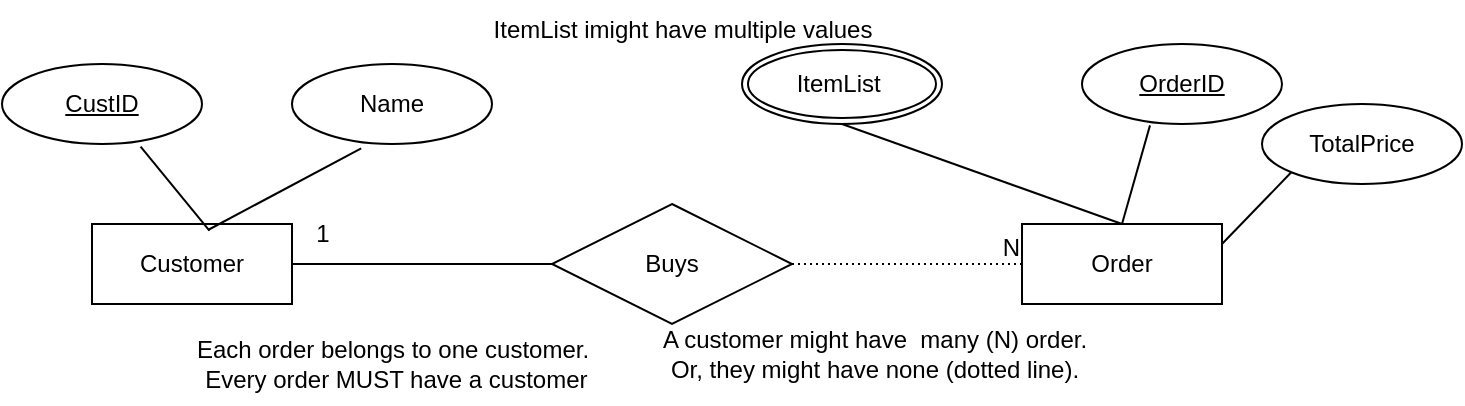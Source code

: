<mxfile version="21.5.0" type="github" pages="3">
  <diagram name="Page-1" id="DfDPtNIrz9cjAZ-rulav">
    <mxGraphModel dx="521" dy="581" grid="1" gridSize="10" guides="1" tooltips="1" connect="1" arrows="1" fold="1" page="1" pageScale="1" pageWidth="850" pageHeight="1100" math="0" shadow="0">
      <root>
        <mxCell id="0" />
        <mxCell id="1" parent="0" />
        <mxCell id="zjQrNYjpZXaSK-8Uwvzj-1" value="Customer" style="whiteSpace=wrap;html=1;align=center;" parent="1" vertex="1">
          <mxGeometry x="75" y="150" width="100" height="40" as="geometry" />
        </mxCell>
        <mxCell id="zjQrNYjpZXaSK-8Uwvzj-2" value="Order" style="whiteSpace=wrap;html=1;align=center;" parent="1" vertex="1">
          <mxGeometry x="540" y="150" width="100" height="40" as="geometry" />
        </mxCell>
        <mxCell id="zjQrNYjpZXaSK-8Uwvzj-6" value="Buys" style="shape=rhombus;perimeter=rhombusPerimeter;whiteSpace=wrap;html=1;align=center;" parent="1" vertex="1">
          <mxGeometry x="305" y="140" width="120" height="60" as="geometry" />
        </mxCell>
        <mxCell id="zjQrNYjpZXaSK-8Uwvzj-10" value="Name" style="ellipse;whiteSpace=wrap;html=1;align=center;" parent="1" vertex="1">
          <mxGeometry x="175" y="70" width="100" height="40" as="geometry" />
        </mxCell>
        <mxCell id="zjQrNYjpZXaSK-8Uwvzj-13" value="" style="endArrow=none;html=1;rounded=0;exitX=0.58;exitY=0.075;exitDx=0;exitDy=0;exitPerimeter=0;entryX=0.346;entryY=1.055;entryDx=0;entryDy=0;entryPerimeter=0;" parent="1" source="zjQrNYjpZXaSK-8Uwvzj-1" target="zjQrNYjpZXaSK-8Uwvzj-10" edge="1">
          <mxGeometry relative="1" as="geometry">
            <mxPoint x="310" y="280" as="sourcePoint" />
            <mxPoint x="470" y="280" as="targetPoint" />
          </mxGeometry>
        </mxCell>
        <mxCell id="RYMFUKdeX9WCHEnV1jmH-1" value="CustID" style="ellipse;whiteSpace=wrap;html=1;align=center;fontStyle=4;" parent="1" vertex="1">
          <mxGeometry x="30" y="70" width="100" height="40" as="geometry" />
        </mxCell>
        <mxCell id="RYMFUKdeX9WCHEnV1jmH-2" value="" style="endArrow=none;html=1;rounded=0;exitX=0.693;exitY=1.033;exitDx=0;exitDy=0;exitPerimeter=0;entryX=0.587;entryY=0.083;entryDx=0;entryDy=0;entryPerimeter=0;" parent="1" source="RYMFUKdeX9WCHEnV1jmH-1" target="zjQrNYjpZXaSK-8Uwvzj-1" edge="1">
          <mxGeometry relative="1" as="geometry">
            <mxPoint x="300" y="230" as="sourcePoint" />
            <mxPoint x="460" y="230" as="targetPoint" />
          </mxGeometry>
        </mxCell>
        <mxCell id="RYMFUKdeX9WCHEnV1jmH-5" value="OrderID" style="ellipse;whiteSpace=wrap;html=1;align=center;fontStyle=4;" parent="1" vertex="1">
          <mxGeometry x="570" y="60" width="100" height="40" as="geometry" />
        </mxCell>
        <mxCell id="RYMFUKdeX9WCHEnV1jmH-6" value="" style="endArrow=none;html=1;rounded=0;exitX=0.5;exitY=0;exitDx=0;exitDy=0;entryX=0.34;entryY=1.017;entryDx=0;entryDy=0;entryPerimeter=0;" parent="1" source="zjQrNYjpZXaSK-8Uwvzj-2" target="RYMFUKdeX9WCHEnV1jmH-5" edge="1">
          <mxGeometry relative="1" as="geometry">
            <mxPoint x="228" y="163" as="sourcePoint" />
            <mxPoint x="250" y="122" as="targetPoint" />
          </mxGeometry>
        </mxCell>
        <mxCell id="RYMFUKdeX9WCHEnV1jmH-7" value="TotalPrice" style="ellipse;whiteSpace=wrap;html=1;align=center;" parent="1" vertex="1">
          <mxGeometry x="660" y="90" width="100" height="40" as="geometry" />
        </mxCell>
        <mxCell id="RYMFUKdeX9WCHEnV1jmH-8" value="" style="endArrow=none;html=1;rounded=0;exitX=1;exitY=0.25;exitDx=0;exitDy=0;entryX=0;entryY=1;entryDx=0;entryDy=0;" parent="1" source="zjQrNYjpZXaSK-8Uwvzj-2" target="RYMFUKdeX9WCHEnV1jmH-7" edge="1">
          <mxGeometry relative="1" as="geometry">
            <mxPoint x="550" y="160" as="sourcePoint" />
            <mxPoint x="574" y="111" as="targetPoint" />
          </mxGeometry>
        </mxCell>
        <mxCell id="p5feGgOBXlxvItu2hYKn-1" value="ItemList&amp;nbsp;" style="ellipse;shape=doubleEllipse;margin=3;whiteSpace=wrap;html=1;align=center;" parent="1" vertex="1">
          <mxGeometry x="400" y="60" width="100" height="40" as="geometry" />
        </mxCell>
        <mxCell id="p5feGgOBXlxvItu2hYKn-2" value="" style="endArrow=none;html=1;rounded=0;exitX=0.5;exitY=1;exitDx=0;exitDy=0;entryX=0.5;entryY=0;entryDx=0;entryDy=0;" parent="1" source="p5feGgOBXlxvItu2hYKn-1" target="zjQrNYjpZXaSK-8Uwvzj-2" edge="1">
          <mxGeometry relative="1" as="geometry">
            <mxPoint x="340" y="250" as="sourcePoint" />
            <mxPoint x="500" y="250" as="targetPoint" />
          </mxGeometry>
        </mxCell>
        <mxCell id="p5feGgOBXlxvItu2hYKn-6" value="ItemList imight have multiple values" style="text;html=1;align=center;verticalAlign=middle;resizable=0;points=[];autosize=1;strokeColor=none;fillColor=none;" parent="1" vertex="1">
          <mxGeometry x="265" y="38" width="210" height="30" as="geometry" />
        </mxCell>
        <mxCell id="p5feGgOBXlxvItu2hYKn-7" value="Each order belongs to one customer.&lt;br&gt;&amp;nbsp;Every order MUST have a customer" style="text;html=1;align=center;verticalAlign=middle;resizable=0;points=[];autosize=1;strokeColor=none;fillColor=none;" parent="1" vertex="1">
          <mxGeometry x="115" y="200" width="220" height="40" as="geometry" />
        </mxCell>
        <mxCell id="p5feGgOBXlxvItu2hYKn-8" value="" style="endArrow=none;html=1;rounded=0;exitX=1;exitY=0.5;exitDx=0;exitDy=0;entryX=0;entryY=0.5;entryDx=0;entryDy=0;" parent="1" source="zjQrNYjpZXaSK-8Uwvzj-1" target="zjQrNYjpZXaSK-8Uwvzj-6" edge="1">
          <mxGeometry relative="1" as="geometry">
            <mxPoint x="340" y="250" as="sourcePoint" />
            <mxPoint x="500" y="250" as="targetPoint" />
          </mxGeometry>
        </mxCell>
        <mxCell id="p5feGgOBXlxvItu2hYKn-9" value="1" style="text;html=1;align=center;verticalAlign=middle;resizable=0;points=[];autosize=1;strokeColor=none;fillColor=none;" parent="1" vertex="1">
          <mxGeometry x="175" y="140" width="30" height="30" as="geometry" />
        </mxCell>
        <mxCell id="p5feGgOBXlxvItu2hYKn-10" value="" style="endArrow=none;html=1;rounded=0;dashed=1;dashPattern=1 2;exitX=1;exitY=0.5;exitDx=0;exitDy=0;entryX=0;entryY=0.5;entryDx=0;entryDy=0;" parent="1" source="zjQrNYjpZXaSK-8Uwvzj-6" target="zjQrNYjpZXaSK-8Uwvzj-2" edge="1">
          <mxGeometry relative="1" as="geometry">
            <mxPoint x="340" y="250" as="sourcePoint" />
            <mxPoint x="500" y="250" as="targetPoint" />
          </mxGeometry>
        </mxCell>
        <mxCell id="p5feGgOBXlxvItu2hYKn-11" value="N" style="resizable=0;html=1;whiteSpace=wrap;align=right;verticalAlign=bottom;" parent="p5feGgOBXlxvItu2hYKn-10" connectable="0" vertex="1">
          <mxGeometry x="1" relative="1" as="geometry" />
        </mxCell>
        <mxCell id="p5feGgOBXlxvItu2hYKn-13" value="A customer might have&amp;nbsp; many (N) order.&lt;br&gt;Or, they might have none (dotted line)." style="text;html=1;align=center;verticalAlign=middle;resizable=0;points=[];autosize=1;strokeColor=none;fillColor=none;" parent="1" vertex="1">
          <mxGeometry x="346" y="195" width="240" height="40" as="geometry" />
        </mxCell>
      </root>
    </mxGraphModel>
  </diagram>
  <diagram id="J3aphZZWNtgsIai87BWT" name="Page-2">
    <mxGraphModel dx="1290" dy="591" grid="1" gridSize="10" guides="1" tooltips="1" connect="1" arrows="1" fold="1" page="1" pageScale="1" pageWidth="850" pageHeight="1100" math="0" shadow="0">
      <root>
        <mxCell id="0" />
        <mxCell id="1" parent="0" />
        <mxCell id="3gM_kKH9YofZiavRZTrO-1" value="Customer" style="swimlane;fontStyle=0;childLayout=stackLayout;horizontal=1;startSize=26;horizontalStack=0;resizeParent=1;resizeParentMax=0;resizeLast=0;collapsible=1;marginBottom=0;align=center;fontSize=14;" parent="1" vertex="1">
          <mxGeometry x="160" y="200" width="160" height="86" as="geometry" />
        </mxCell>
        <mxCell id="3gM_kKH9YofZiavRZTrO-2" value="Name" style="text;strokeColor=none;fillColor=none;spacingLeft=4;spacingRight=4;overflow=hidden;rotatable=0;points=[[0,0.5],[1,0.5]];portConstraint=eastwest;fontSize=12;whiteSpace=wrap;html=1;" parent="3gM_kKH9YofZiavRZTrO-1" vertex="1">
          <mxGeometry y="26" width="160" height="30" as="geometry" />
        </mxCell>
        <mxCell id="D4FC-uOnrB8UwnXb8iQm-2" value="" style="edgeStyle=entityRelationEdgeStyle;fontSize=12;html=1;endArrow=ERzeroToMany;startArrow=ERmandOne;rounded=0;entryX=0;entryY=0.5;entryDx=0;entryDy=0;" parent="3gM_kKH9YofZiavRZTrO-1" target="3gM_kKH9YofZiavRZTrO-6" edge="1">
          <mxGeometry width="100" height="100" relative="1" as="geometry">
            <mxPoint x="160" y="50" as="sourcePoint" />
            <mxPoint x="260" y="-50" as="targetPoint" />
          </mxGeometry>
        </mxCell>
        <mxCell id="3gM_kKH9YofZiavRZTrO-10" value="Address" style="text;strokeColor=none;fillColor=none;spacingLeft=4;spacingRight=4;overflow=hidden;rotatable=0;points=[[0,0.5],[1,0.5]];portConstraint=eastwest;fontSize=12;whiteSpace=wrap;html=1;" parent="3gM_kKH9YofZiavRZTrO-1" vertex="1">
          <mxGeometry y="56" width="160" height="30" as="geometry" />
        </mxCell>
        <mxCell id="3gM_kKH9YofZiavRZTrO-5" value="Order" style="swimlane;fontStyle=0;childLayout=stackLayout;horizontal=1;startSize=26;horizontalStack=0;resizeParent=1;resizeParentMax=0;resizeLast=0;collapsible=1;marginBottom=0;align=center;fontSize=14;" parent="1" vertex="1">
          <mxGeometry x="590" y="200" width="160" height="116" as="geometry" />
        </mxCell>
        <mxCell id="3gM_kKH9YofZiavRZTrO-6" value="OrderID" style="text;strokeColor=none;fillColor=none;spacingLeft=4;spacingRight=4;overflow=hidden;rotatable=0;points=[[0,0.5],[1,0.5]];portConstraint=eastwest;fontSize=12;whiteSpace=wrap;html=1;" parent="3gM_kKH9YofZiavRZTrO-5" vertex="1">
          <mxGeometry y="26" width="160" height="30" as="geometry" />
        </mxCell>
        <mxCell id="3gM_kKH9YofZiavRZTrO-7" value="ItemList" style="text;strokeColor=none;fillColor=none;spacingLeft=4;spacingRight=4;overflow=hidden;rotatable=0;points=[[0,0.5],[1,0.5]];portConstraint=eastwest;fontSize=12;whiteSpace=wrap;html=1;" parent="3gM_kKH9YofZiavRZTrO-5" vertex="1">
          <mxGeometry y="56" width="160" height="30" as="geometry" />
        </mxCell>
        <mxCell id="D4FC-uOnrB8UwnXb8iQm-4" value="Total Price" style="text;strokeColor=none;fillColor=none;spacingLeft=4;spacingRight=4;overflow=hidden;rotatable=0;points=[[0,0.5],[1,0.5]];portConstraint=eastwest;fontSize=12;whiteSpace=wrap;html=1;" parent="3gM_kKH9YofZiavRZTrO-5" vertex="1">
          <mxGeometry y="86" width="160" height="30" as="geometry" />
        </mxCell>
        <mxCell id="D4FC-uOnrB8UwnXb8iQm-6" value="Each customer might (optionally) &lt;br&gt;make many orders." style="text;html=1;align=center;verticalAlign=middle;resizable=0;points=[];autosize=1;strokeColor=none;fillColor=none;" parent="1" vertex="1">
          <mxGeometry x="400" y="180" width="200" height="40" as="geometry" />
        </mxCell>
        <mxCell id="D4FC-uOnrB8UwnXb8iQm-7" value="Each order MUST belong to &lt;br&gt;exactly one customer." style="text;html=1;align=center;verticalAlign=middle;resizable=0;points=[];autosize=1;strokeColor=none;fillColor=none;" parent="1" vertex="1">
          <mxGeometry x="320" y="260" width="170" height="40" as="geometry" />
        </mxCell>
      </root>
    </mxGraphModel>
  </diagram>
  <diagram id="InPAtgzv09uDWgFcWInX" name="Page-3">
    <mxGraphModel dx="1050" dy="591" grid="1" gridSize="10" guides="1" tooltips="1" connect="1" arrows="1" fold="1" page="1" pageScale="1" pageWidth="850" pageHeight="1100" math="0" shadow="0">
      <root>
        <mxCell id="0" />
        <mxCell id="1" parent="0" />
        <mxCell id="1DKV7ViYOVvkvHnKBsZd-3" value="Customer" style="whiteSpace=wrap;html=1;align=center;fontSize=16;labelBackgroundColor=none;fillColor=#FAE5C7;strokeColor=#0F8B8D;fontColor=#143642;" vertex="1" parent="1">
          <mxGeometry x="180" y="200" width="100" height="40" as="geometry" />
        </mxCell>
        <mxCell id="1DKV7ViYOVvkvHnKBsZd-4" value="CustomerID" style="ellipse;whiteSpace=wrap;html=1;align=center;fontStyle=4;fontSize=16;labelBackgroundColor=none;fillColor=#FAE5C7;strokeColor=#0F8B8D;fontColor=#143642;" vertex="1" parent="1">
          <mxGeometry x="60" y="140" width="100" height="40" as="geometry" />
        </mxCell>
        <mxCell id="1DKV7ViYOVvkvHnKBsZd-5" value="Name" style="ellipse;whiteSpace=wrap;html=1;align=center;fontSize=16;labelBackgroundColor=none;fillColor=#FAE5C7;strokeColor=#0F8B8D;fontColor=#143642;" vertex="1" parent="1">
          <mxGeometry x="200" y="140" width="100" height="40" as="geometry" />
        </mxCell>
        <mxCell id="1DKV7ViYOVvkvHnKBsZd-6" value="Email" style="ellipse;whiteSpace=wrap;html=1;align=center;fontSize=16;labelBackgroundColor=none;fillColor=#FAE5C7;strokeColor=#0F8B8D;fontColor=#143642;" vertex="1" parent="1">
          <mxGeometry x="50" y="210" width="100" height="40" as="geometry" />
        </mxCell>
        <mxCell id="1DKV7ViYOVvkvHnKBsZd-7" value="Phone" style="ellipse;whiteSpace=wrap;html=1;align=center;fontSize=16;labelBackgroundColor=none;fillColor=#FAE5C7;strokeColor=#0F8B8D;fontColor=#143642;" vertex="1" parent="1">
          <mxGeometry x="170" y="280" width="100" height="40" as="geometry" />
        </mxCell>
        <mxCell id="1DKV7ViYOVvkvHnKBsZd-8" value="" style="endArrow=none;html=1;rounded=0;fontSize=12;startSize=8;endSize=8;curved=1;exitX=0.5;exitY=1;exitDx=0;exitDy=0;entryX=0.586;entryY=0.035;entryDx=0;entryDy=0;entryPerimeter=0;labelBackgroundColor=none;strokeColor=#A8201A;fontColor=default;" edge="1" parent="1" source="1DKV7ViYOVvkvHnKBsZd-3" target="1DKV7ViYOVvkvHnKBsZd-7">
          <mxGeometry relative="1" as="geometry">
            <mxPoint x="190" y="300" as="sourcePoint" />
            <mxPoint x="350" y="300" as="targetPoint" />
          </mxGeometry>
        </mxCell>
        <mxCell id="1DKV7ViYOVvkvHnKBsZd-9" value="" style="endArrow=none;html=1;rounded=0;fontSize=12;startSize=8;endSize=8;curved=1;exitX=0;exitY=0.75;exitDx=0;exitDy=0;entryX=1;entryY=0.5;entryDx=0;entryDy=0;labelBackgroundColor=none;strokeColor=#A8201A;fontColor=default;" edge="1" parent="1" source="1DKV7ViYOVvkvHnKBsZd-3" target="1DKV7ViYOVvkvHnKBsZd-6">
          <mxGeometry relative="1" as="geometry">
            <mxPoint x="240" y="250" as="sourcePoint" />
            <mxPoint x="239" y="291" as="targetPoint" />
          </mxGeometry>
        </mxCell>
        <mxCell id="1DKV7ViYOVvkvHnKBsZd-10" value="" style="endArrow=none;html=1;rounded=0;fontSize=12;startSize=8;endSize=8;curved=1;exitX=0.63;exitY=1.035;exitDx=0;exitDy=0;entryX=0.59;entryY=-0.045;entryDx=0;entryDy=0;entryPerimeter=0;exitPerimeter=0;labelBackgroundColor=none;strokeColor=#A8201A;fontColor=default;" edge="1" parent="1" source="1DKV7ViYOVvkvHnKBsZd-4" target="1DKV7ViYOVvkvHnKBsZd-3">
          <mxGeometry relative="1" as="geometry">
            <mxPoint x="250" y="260" as="sourcePoint" />
            <mxPoint x="249" y="301" as="targetPoint" />
          </mxGeometry>
        </mxCell>
        <mxCell id="1DKV7ViYOVvkvHnKBsZd-11" value="" style="endArrow=none;html=1;rounded=0;fontSize=12;startSize=8;endSize=8;curved=1;exitX=0.622;exitY=1.015;exitDx=0;exitDy=0;entryX=0.622;entryY=0.015;entryDx=0;entryDy=0;entryPerimeter=0;exitPerimeter=0;labelBackgroundColor=none;strokeColor=#A8201A;fontColor=default;" edge="1" parent="1" source="1DKV7ViYOVvkvHnKBsZd-5" target="1DKV7ViYOVvkvHnKBsZd-3">
          <mxGeometry relative="1" as="geometry">
            <mxPoint x="260" y="270" as="sourcePoint" />
            <mxPoint x="259" y="311" as="targetPoint" />
          </mxGeometry>
        </mxCell>
        <mxCell id="1DKV7ViYOVvkvHnKBsZd-13" value="Places" style="shape=rhombus;perimeter=rhombusPerimeter;whiteSpace=wrap;html=1;align=center;fontSize=16;labelBackgroundColor=none;fillColor=#FAE5C7;strokeColor=#0F8B8D;fontColor=#143642;" vertex="1" parent="1">
          <mxGeometry x="380" y="190" width="120" height="60" as="geometry" />
        </mxCell>
        <mxCell id="1DKV7ViYOVvkvHnKBsZd-14" value="Order" style="whiteSpace=wrap;html=1;align=center;fontSize=16;labelBackgroundColor=none;fillColor=#FAE5C7;strokeColor=#0F8B8D;fontColor=#143642;" vertex="1" parent="1">
          <mxGeometry x="570" y="200" width="100" height="40" as="geometry" />
        </mxCell>
        <mxCell id="1DKV7ViYOVvkvHnKBsZd-15" value="OrderID" style="ellipse;whiteSpace=wrap;html=1;align=center;fontStyle=4;fontSize=16;labelBackgroundColor=none;fillColor=#FAE5C7;strokeColor=#0F8B8D;fontColor=#143642;" vertex="1" parent="1">
          <mxGeometry x="470" y="130" width="100" height="40" as="geometry" />
        </mxCell>
        <mxCell id="1DKV7ViYOVvkvHnKBsZd-16" value="OrderDate" style="ellipse;whiteSpace=wrap;html=1;align=center;fontSize=16;labelBackgroundColor=none;fillColor=#FAE5C7;strokeColor=#0F8B8D;fontColor=#143642;" vertex="1" parent="1">
          <mxGeometry x="610" y="130" width="100" height="40" as="geometry" />
        </mxCell>
        <mxCell id="1DKV7ViYOVvkvHnKBsZd-21" value="" style="endArrow=none;html=1;rounded=0;fontSize=12;startSize=8;endSize=8;curved=1;exitX=0.63;exitY=1.035;exitDx=0;exitDy=0;entryX=0.59;entryY=-0.045;entryDx=0;entryDy=0;entryPerimeter=0;exitPerimeter=0;labelBackgroundColor=none;strokeColor=#A8201A;fontColor=default;" edge="1" parent="1" source="1DKV7ViYOVvkvHnKBsZd-15" target="1DKV7ViYOVvkvHnKBsZd-14">
          <mxGeometry relative="1" as="geometry">
            <mxPoint x="660" y="250" as="sourcePoint" />
            <mxPoint x="659" y="291" as="targetPoint" />
          </mxGeometry>
        </mxCell>
        <mxCell id="1DKV7ViYOVvkvHnKBsZd-22" value="" style="endArrow=none;html=1;rounded=0;fontSize=12;startSize=8;endSize=8;curved=1;exitX=0.746;exitY=0.925;exitDx=0;exitDy=0;entryX=0.622;entryY=0.015;entryDx=0;entryDy=0;entryPerimeter=0;exitPerimeter=0;labelBackgroundColor=none;strokeColor=#A8201A;fontColor=default;" edge="1" parent="1" source="1DKV7ViYOVvkvHnKBsZd-16" target="1DKV7ViYOVvkvHnKBsZd-14">
          <mxGeometry relative="1" as="geometry">
            <mxPoint x="670" y="260" as="sourcePoint" />
            <mxPoint x="669" y="301" as="targetPoint" />
          </mxGeometry>
        </mxCell>
        <mxCell id="1DKV7ViYOVvkvHnKBsZd-32" value="Item" style="whiteSpace=wrap;html=1;align=center;fontSize=16;labelBackgroundColor=none;fillColor=#FAE5C7;strokeColor=#0F8B8D;fontColor=#143642;" vertex="1" parent="1">
          <mxGeometry x="580" y="450" width="100" height="40" as="geometry" />
        </mxCell>
        <mxCell id="1DKV7ViYOVvkvHnKBsZd-33" value="ItemID" style="ellipse;whiteSpace=wrap;html=1;align=center;fontStyle=4;fontSize=16;labelBackgroundColor=none;fillColor=#FAE5C7;strokeColor=#0F8B8D;fontColor=#143642;" vertex="1" parent="1">
          <mxGeometry x="470" y="380" width="100" height="40" as="geometry" />
        </mxCell>
        <mxCell id="1DKV7ViYOVvkvHnKBsZd-34" value="Name" style="ellipse;whiteSpace=wrap;html=1;align=center;fontSize=16;labelBackgroundColor=none;fillColor=#FAE5C7;strokeColor=#0F8B8D;fontColor=#143642;" vertex="1" parent="1">
          <mxGeometry x="380" y="500" width="100" height="40" as="geometry" />
        </mxCell>
        <mxCell id="1DKV7ViYOVvkvHnKBsZd-35" value="Price" style="ellipse;whiteSpace=wrap;html=1;align=center;fontSize=16;labelBackgroundColor=none;fillColor=#FAE5C7;strokeColor=#0F8B8D;fontColor=#143642;" vertex="1" parent="1">
          <mxGeometry x="460" y="450" width="100" height="40" as="geometry" />
        </mxCell>
        <mxCell id="1DKV7ViYOVvkvHnKBsZd-36" value="Description" style="ellipse;whiteSpace=wrap;html=1;align=center;fontSize=16;labelBackgroundColor=none;fillColor=#FAE5C7;strokeColor=#0F8B8D;fontColor=#143642;" vertex="1" parent="1">
          <mxGeometry x="680" y="390" width="100" height="40" as="geometry" />
        </mxCell>
        <mxCell id="1DKV7ViYOVvkvHnKBsZd-37" value="" style="endArrow=none;html=1;rounded=0;fontSize=12;startSize=8;endSize=8;curved=1;exitX=0.688;exitY=-0.1;exitDx=0;exitDy=0;entryX=0.348;entryY=1.01;entryDx=0;entryDy=0;entryPerimeter=0;exitPerimeter=0;labelBackgroundColor=none;strokeColor=#A8201A;fontColor=default;" edge="1" parent="1" source="1DKV7ViYOVvkvHnKBsZd-32" target="1DKV7ViYOVvkvHnKBsZd-36">
          <mxGeometry relative="1" as="geometry">
            <mxPoint x="600" y="540" as="sourcePoint" />
            <mxPoint x="760" y="540" as="targetPoint" />
          </mxGeometry>
        </mxCell>
        <mxCell id="1DKV7ViYOVvkvHnKBsZd-38" value="" style="endArrow=none;html=1;rounded=0;fontSize=12;startSize=8;endSize=8;curved=1;exitX=0;exitY=0.75;exitDx=0;exitDy=0;entryX=1;entryY=0.5;entryDx=0;entryDy=0;labelBackgroundColor=none;strokeColor=#A8201A;fontColor=default;" edge="1" parent="1" source="1DKV7ViYOVvkvHnKBsZd-32" target="1DKV7ViYOVvkvHnKBsZd-35">
          <mxGeometry relative="1" as="geometry">
            <mxPoint x="650" y="490" as="sourcePoint" />
            <mxPoint x="649" y="531" as="targetPoint" />
          </mxGeometry>
        </mxCell>
        <mxCell id="1DKV7ViYOVvkvHnKBsZd-39" value="" style="endArrow=none;html=1;rounded=0;fontSize=12;startSize=8;endSize=8;curved=1;exitX=0.63;exitY=1.035;exitDx=0;exitDy=0;entryX=0.59;entryY=-0.045;entryDx=0;entryDy=0;entryPerimeter=0;exitPerimeter=0;labelBackgroundColor=none;strokeColor=#A8201A;fontColor=default;" edge="1" parent="1" source="1DKV7ViYOVvkvHnKBsZd-33" target="1DKV7ViYOVvkvHnKBsZd-32">
          <mxGeometry relative="1" as="geometry">
            <mxPoint x="660" y="500" as="sourcePoint" />
            <mxPoint x="659" y="541" as="targetPoint" />
          </mxGeometry>
        </mxCell>
        <mxCell id="1DKV7ViYOVvkvHnKBsZd-40" value="" style="endArrow=none;html=1;rounded=0;fontSize=12;startSize=8;endSize=8;curved=1;exitX=1;exitY=0.5;exitDx=0;exitDy=0;entryX=0.344;entryY=1.04;entryDx=0;entryDy=0;entryPerimeter=0;labelBackgroundColor=none;strokeColor=#A8201A;fontColor=default;" edge="1" parent="1" source="1DKV7ViYOVvkvHnKBsZd-34" target="1DKV7ViYOVvkvHnKBsZd-32">
          <mxGeometry relative="1" as="geometry">
            <mxPoint x="670" y="510" as="sourcePoint" />
            <mxPoint x="669" y="551" as="targetPoint" />
          </mxGeometry>
        </mxCell>
        <mxCell id="1DKV7ViYOVvkvHnKBsZd-41" style="edgeStyle=none;curved=1;rounded=0;orthogonalLoop=1;jettySize=auto;html=1;exitX=0.5;exitY=0;exitDx=0;exitDy=0;fontSize=12;startSize=8;endSize=8;labelBackgroundColor=none;strokeColor=#A8201A;fontColor=default;" edge="1" parent="1" source="1DKV7ViYOVvkvHnKBsZd-32" target="1DKV7ViYOVvkvHnKBsZd-32">
          <mxGeometry relative="1" as="geometry" />
        </mxCell>
        <mxCell id="1DKV7ViYOVvkvHnKBsZd-43" value="Contains" style="shape=rhombus;perimeter=rhombusPerimeter;whiteSpace=wrap;html=1;align=center;fontSize=16;labelBackgroundColor=none;fillColor=#FAE5C7;strokeColor=#0F8B8D;fontColor=#143642;" vertex="1" parent="1">
          <mxGeometry x="570" y="300" width="120" height="60" as="geometry" />
        </mxCell>
        <mxCell id="1DKV7ViYOVvkvHnKBsZd-44" value="" style="endArrow=none;html=1;rounded=0;dashed=1;dashPattern=1 2;fontSize=12;startSize=8;endSize=8;curved=1;exitX=1;exitY=0.5;exitDx=0;exitDy=0;entryX=0;entryY=0.5;entryDx=0;entryDy=0;labelBackgroundColor=none;strokeColor=#A8201A;fontColor=default;" edge="1" parent="1" source="1DKV7ViYOVvkvHnKBsZd-13" target="1DKV7ViYOVvkvHnKBsZd-14">
          <mxGeometry relative="1" as="geometry">
            <mxPoint x="630" y="310" as="sourcePoint" />
            <mxPoint x="790" y="310" as="targetPoint" />
          </mxGeometry>
        </mxCell>
        <mxCell id="1DKV7ViYOVvkvHnKBsZd-45" value="N" style="resizable=0;html=1;whiteSpace=wrap;align=right;verticalAlign=bottom;fontSize=16;labelBackgroundColor=none;fillColor=#FAE5C7;strokeColor=#0F8B8D;fontColor=#143642;" connectable="0" vertex="1" parent="1DKV7ViYOVvkvHnKBsZd-44">
          <mxGeometry x="1" relative="1" as="geometry" />
        </mxCell>
        <mxCell id="1DKV7ViYOVvkvHnKBsZd-46" value="" style="endArrow=none;html=1;rounded=0;fontSize=12;startSize=8;endSize=8;curved=1;exitX=1;exitY=0.5;exitDx=0;exitDy=0;entryX=0;entryY=0.5;entryDx=0;entryDy=0;labelBackgroundColor=none;strokeColor=#A8201A;fontColor=default;" edge="1" parent="1" source="1DKV7ViYOVvkvHnKBsZd-3" target="1DKV7ViYOVvkvHnKBsZd-13">
          <mxGeometry relative="1" as="geometry">
            <mxPoint x="630" y="310" as="sourcePoint" />
            <mxPoint x="790" y="310" as="targetPoint" />
          </mxGeometry>
        </mxCell>
        <mxCell id="1DKV7ViYOVvkvHnKBsZd-47" value="1" style="resizable=0;html=1;whiteSpace=wrap;align=right;verticalAlign=bottom;fontSize=16;labelBackgroundColor=none;fillColor=#FAE5C7;strokeColor=#0F8B8D;fontColor=#143642;" connectable="0" vertex="1" parent="1DKV7ViYOVvkvHnKBsZd-46">
          <mxGeometry x="1" relative="1" as="geometry">
            <mxPoint x="-80" as="offset" />
          </mxGeometry>
        </mxCell>
        <mxCell id="1DKV7ViYOVvkvHnKBsZd-48" value="" style="endArrow=none;html=1;rounded=0;fontSize=12;startSize=8;endSize=8;curved=1;exitX=0.5;exitY=1;exitDx=0;exitDy=0;entryX=0.588;entryY=0.06;entryDx=0;entryDy=0;entryPerimeter=0;labelBackgroundColor=none;strokeColor=#A8201A;fontColor=default;" edge="1" parent="1" source="1DKV7ViYOVvkvHnKBsZd-43" target="1DKV7ViYOVvkvHnKBsZd-32">
          <mxGeometry relative="1" as="geometry">
            <mxPoint x="630" y="310" as="sourcePoint" />
            <mxPoint x="790" y="310" as="targetPoint" />
          </mxGeometry>
        </mxCell>
        <mxCell id="1DKV7ViYOVvkvHnKBsZd-49" value="N" style="resizable=0;html=1;whiteSpace=wrap;align=right;verticalAlign=bottom;fontSize=16;labelBackgroundColor=none;fillColor=#FAE5C7;strokeColor=#0F8B8D;fontColor=#143642;" connectable="0" vertex="1" parent="1DKV7ViYOVvkvHnKBsZd-48">
          <mxGeometry x="1" relative="1" as="geometry">
            <mxPoint x="-9" y="-13" as="offset" />
          </mxGeometry>
        </mxCell>
        <mxCell id="1DKV7ViYOVvkvHnKBsZd-50" value="" style="endArrow=none;html=1;rounded=0;fontSize=12;startSize=8;endSize=8;curved=1;entryX=0.584;entryY=1.03;entryDx=0;entryDy=0;entryPerimeter=0;labelBackgroundColor=none;strokeColor=#A8201A;fontColor=default;" edge="1" parent="1" target="1DKV7ViYOVvkvHnKBsZd-14">
          <mxGeometry relative="1" as="geometry">
            <mxPoint x="630" y="300" as="sourcePoint" />
            <mxPoint x="790" y="310" as="targetPoint" />
          </mxGeometry>
        </mxCell>
        <mxCell id="1DKV7ViYOVvkvHnKBsZd-51" value="1" style="resizable=0;html=1;whiteSpace=wrap;align=right;verticalAlign=bottom;fontSize=16;labelBackgroundColor=none;fillColor=#FAE5C7;strokeColor=#0F8B8D;fontColor=#143642;" connectable="0" vertex="1" parent="1DKV7ViYOVvkvHnKBsZd-50">
          <mxGeometry x="1" relative="1" as="geometry">
            <mxPoint x="-8" y="19" as="offset" />
          </mxGeometry>
        </mxCell>
      </root>
    </mxGraphModel>
  </diagram>
</mxfile>
